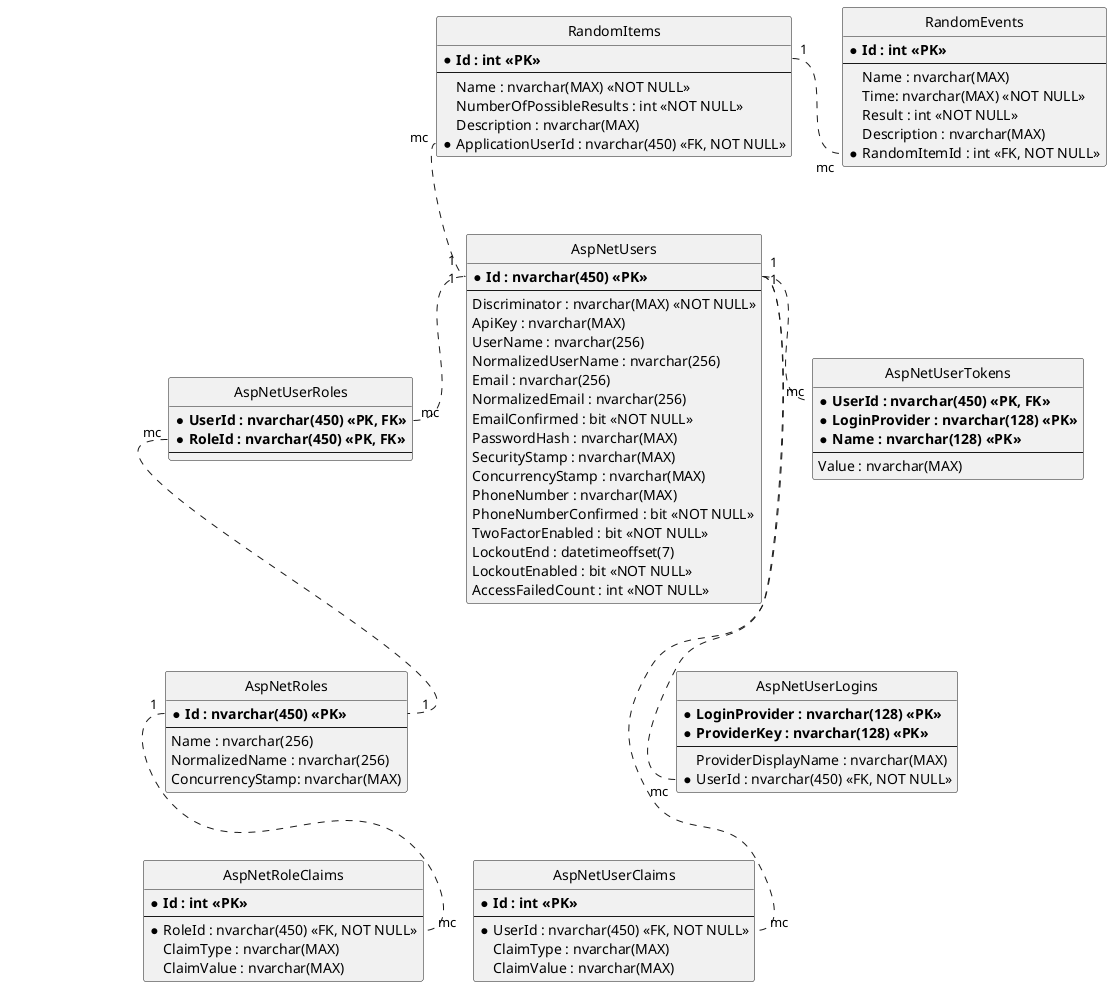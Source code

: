 @startuml ERD
hide circle
skinparam shadowing false

entity "RandomItems" as items {
  * **Id : int <<PK>>**
  --
  Name : nvarchar(MAX) <<NOT NULL>>
  NumberOfPossibleResults : int <<NOT NULL>>
  Description : nvarchar(MAX)
  * ApplicationUserId : nvarchar(450) <<FK, NOT NULL>>
}

entity "RandomEvents" as events {
  * **Id : int <<PK>>**
  --
  Name : nvarchar(MAX)
  Time: nvarchar(MAX) <<NOT NULL>>
  Result : int <<NOT NULL>>
  Description : nvarchar(MAX)
  * RandomItemId : int <<FK, NOT NULL>>
}

entity "AspNetUsers" as user {
  * **Id : nvarchar(450) <<PK>>**
  --
  Discriminator : nvarchar(MAX) <<NOT NULL>>
  ApiKey : nvarchar(MAX)
  UserName : nvarchar(256)
  NormalizedUserName : nvarchar(256)
  Email : nvarchar(256)
  NormalizedEmail : nvarchar(256)
  EmailConfirmed : bit <<NOT NULL>>
  PasswordHash : nvarchar(MAX)
  SecurityStamp : nvarchar(MAX)
  ConcurrencyStamp : nvarchar(MAX)
  PhoneNumber : nvarchar(MAX)
  PhoneNumberConfirmed : bit <<NOT NULL>>
  TwoFactorEnabled : bit <<NOT NULL>>
  LockoutEnd : datetimeoffset(7)
  LockoutEnabled : bit <<NOT NULL>>
  AccessFailedCount : int <<NOT NULL>>
}

entity "AspNetUserClaims" as claims {
    * **Id : int <<PK>>**
    --
    * UserId : nvarchar(450) <<FK, NOT NULL>>
    ClaimType : nvarchar(MAX)
    ClaimValue : nvarchar(MAX)
}

entity "AspNetUserLogins" as logins {
    * **LoginProvider : nvarchar(128) <<PK>>**
    * **ProviderKey : nvarchar(128) <<PK>>**
    --
    ProviderDisplayName : nvarchar(MAX)
    * UserId : nvarchar(450) <<FK, NOT NULL>>
}

entity "AspNetUserTokens" as tokens {
    * **UserId : nvarchar(450) <<PK, FK>>**
    * **LoginProvider : nvarchar(128) <<PK>>**
    * **Name : nvarchar(128) <<PK>>**
    --
    Value : nvarchar(MAX)
}

entity "AspNetUserRoles" as userRoles {
    * **UserId : nvarchar(450) <<PK, FK>>**
    * **RoleId : nvarchar(450) <<PK, FK>>**
    --
}

entity "AspNetRoles" as roles {
    * **Id : nvarchar(450) <<PK>>**
    --
    Name : nvarchar(256)
    NormalizedName : nvarchar(256)
    ConcurrencyStamp: nvarchar(MAX)
}

entity "AspNetRoleClaims" as roleClaims {
    * **Id : int <<PK>>**
    --
    * RoleId : nvarchar(450) <<FK, NOT NULL>>
    ClaimType : nvarchar(MAX)
    ClaimValue : nvarchar(MAX)
}

items::Id "1" .right. "mc" events::RandomItemId
user::Id "1 " .up. "mc" items::ApplicationUserId
user::Id "1" ... "  mc" claims::UserId
user::Id " " .. "mc" logins::UserId
user::Id "1" .right. "mc" tokens::UserId
user::Id "1 " .left. "mc" userRoles::UserId
roles::Id "  1" .up. "mc" userRoles::RoleId
roles::Id "  1" .. "  mc" roleClaims::RoleId
@enduml

